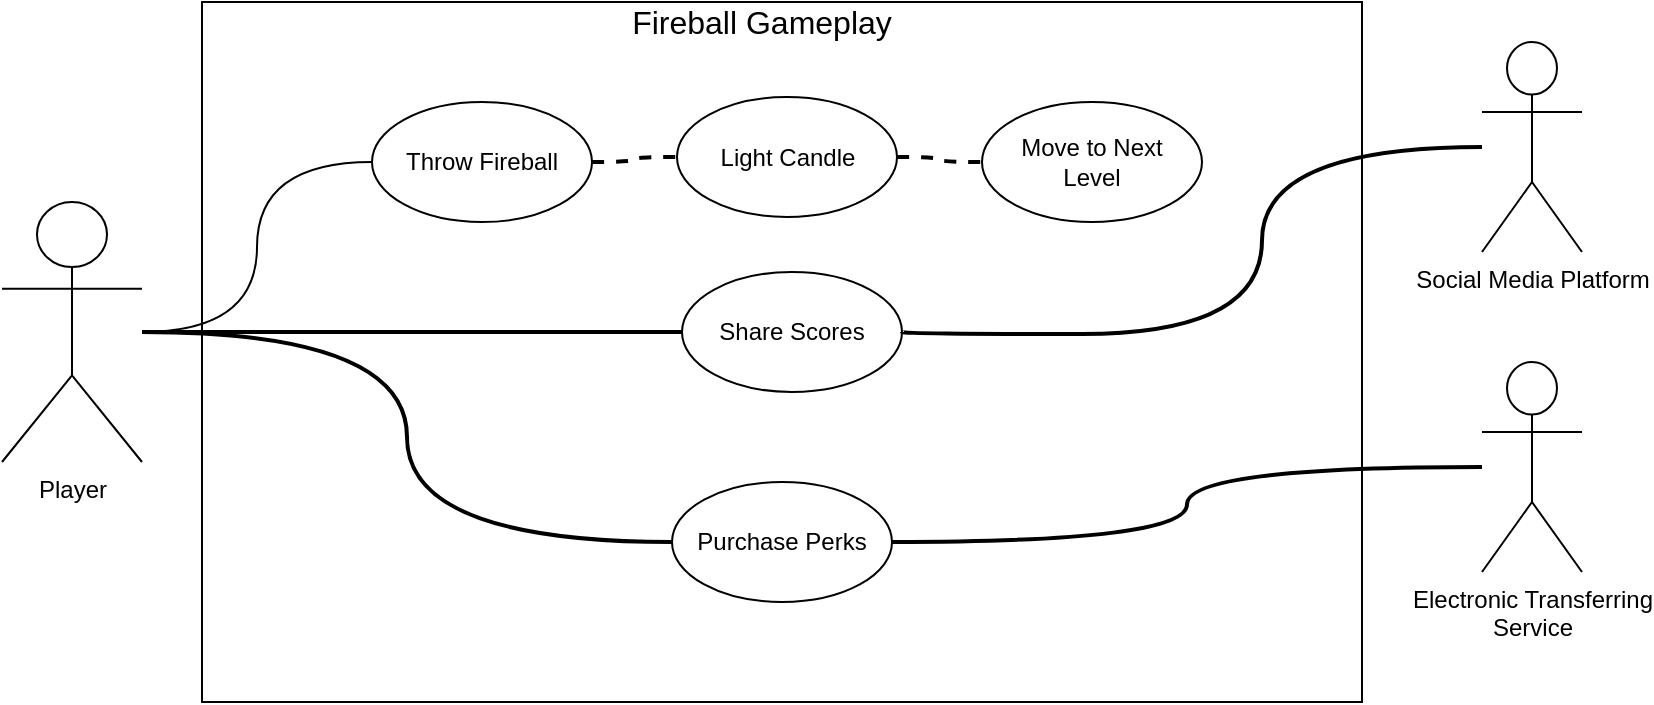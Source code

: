 <mxfile version="12.0.0" type="github" pages="1"><diagram id="15McA9VAt4yEnuzQ-MtP" name="Use Case Diagram"><mxGraphModel dx="1097" dy="650" grid="1" gridSize="10" guides="1" tooltips="1" connect="1" arrows="1" fold="1" page="1" pageScale="1" pageWidth="1100" pageHeight="850" math="0" shadow="0"><root><mxCell id="0"/><mxCell id="1" parent="0"/><mxCell id="nuLCtRWYFUK8922ehPzj-2" value="" style="rounded=0;whiteSpace=wrap;html=1;" vertex="1" parent="1"><mxGeometry x="120" y="40" width="580" height="350" as="geometry"/></mxCell><mxCell id="nuLCtRWYFUK8922ehPzj-11" value="" style="edgeStyle=orthogonalEdgeStyle;orthogonalLoop=1;jettySize=auto;html=1;fontSize=16;curved=1;endArrow=none;endFill=0;" edge="1" parent="1" source="nuLCtRWYFUK8922ehPzj-3" target="nuLCtRWYFUK8922ehPzj-7"><mxGeometry relative="1" as="geometry"><mxPoint x="50" y="350" as="targetPoint"/></mxGeometry></mxCell><mxCell id="nuLCtRWYFUK8922ehPzj-15" value="" style="edgeStyle=orthogonalEdgeStyle;curved=1;orthogonalLoop=1;jettySize=auto;html=1;endArrow=none;endFill=0;strokeWidth=2;fontSize=16;entryX=0;entryY=0.5;entryDx=0;entryDy=0;" edge="1" parent="1" source="nuLCtRWYFUK8922ehPzj-3" target="nuLCtRWYFUK8922ehPzj-9"><mxGeometry relative="1" as="geometry"><mxPoint x="55" y="300.0" as="targetPoint"/></mxGeometry></mxCell><mxCell id="nuLCtRWYFUK8922ehPzj-17" value="" style="edgeStyle=orthogonalEdgeStyle;curved=1;orthogonalLoop=1;jettySize=auto;html=1;endArrow=none;endFill=0;strokeWidth=2;fontSize=16;entryX=0;entryY=0.5;entryDx=0;entryDy=0;" edge="1" parent="1" source="nuLCtRWYFUK8922ehPzj-3" target="nuLCtRWYFUK8922ehPzj-10"><mxGeometry relative="1" as="geometry"><mxPoint x="55" y="300.0" as="targetPoint"/></mxGeometry></mxCell><mxCell id="nuLCtRWYFUK8922ehPzj-3" value="Player" style="shape=umlActor;verticalLabelPosition=bottom;labelBackgroundColor=#ffffff;verticalAlign=top;html=1;outlineConnect=0;" vertex="1" parent="1"><mxGeometry x="20" y="140" width="70" height="130" as="geometry"/></mxCell><mxCell id="nuLCtRWYFUK8922ehPzj-20" value="" style="edgeStyle=orthogonalEdgeStyle;curved=1;orthogonalLoop=1;jettySize=auto;html=1;endArrow=none;endFill=0;strokeWidth=2;fontSize=16;dashed=1;" edge="1" parent="1" source="nuLCtRWYFUK8922ehPzj-7" target="nuLCtRWYFUK8922ehPzj-19"><mxGeometry relative="1" as="geometry"/></mxCell><mxCell id="nuLCtRWYFUK8922ehPzj-7" value="Throw Fireball" style="ellipse;whiteSpace=wrap;html=1;" vertex="1" parent="1"><mxGeometry x="205" y="90" width="110" height="60" as="geometry"/></mxCell><mxCell id="nuLCtRWYFUK8922ehPzj-23" value="" style="edgeStyle=orthogonalEdgeStyle;curved=1;orthogonalLoop=1;jettySize=auto;html=1;dashed=1;endArrow=none;endFill=0;strokeWidth=2;fontSize=16;" edge="1" parent="1" source="nuLCtRWYFUK8922ehPzj-19" target="nuLCtRWYFUK8922ehPzj-22"><mxGeometry relative="1" as="geometry"/></mxCell><mxCell id="nuLCtRWYFUK8922ehPzj-19" value="Light Candle" style="ellipse;whiteSpace=wrap;html=1;" vertex="1" parent="1"><mxGeometry x="357.5" y="87.5" width="110" height="60" as="geometry"/></mxCell><mxCell id="nuLCtRWYFUK8922ehPzj-22" value="Move to Next&lt;br&gt;Level" style="ellipse;whiteSpace=wrap;html=1;" vertex="1" parent="1"><mxGeometry x="510" y="90" width="110" height="60" as="geometry"/></mxCell><mxCell id="nuLCtRWYFUK8922ehPzj-8" value="Fireball Gameplay" style="text;html=1;strokeColor=none;fillColor=none;align=center;verticalAlign=middle;whiteSpace=wrap;rounded=0;fontSize=16;" vertex="1" parent="1"><mxGeometry x="330" y="40" width="140" height="20" as="geometry"/></mxCell><mxCell id="nuLCtRWYFUK8922ehPzj-9" value="Share Scores" style="ellipse;whiteSpace=wrap;html=1;" vertex="1" parent="1"><mxGeometry x="360" y="175" width="110" height="60" as="geometry"/></mxCell><mxCell id="nuLCtRWYFUK8922ehPzj-10" value="Purchase Perks" style="ellipse;whiteSpace=wrap;html=1;" vertex="1" parent="1"><mxGeometry x="355" y="280" width="110" height="60" as="geometry"/></mxCell><mxCell id="nuLCtRWYFUK8922ehPzj-28" value="" style="edgeStyle=orthogonalEdgeStyle;curved=1;orthogonalLoop=1;jettySize=auto;html=1;endArrow=none;endFill=0;strokeWidth=2;fontSize=16;entryX=1;entryY=0.5;entryDx=0;entryDy=0;" edge="1" parent="1" source="nuLCtRWYFUK8922ehPzj-12" target="nuLCtRWYFUK8922ehPzj-9"><mxGeometry relative="1" as="geometry"><Array as="points"><mxPoint x="650" y="113"/><mxPoint x="650" y="206"/></Array></mxGeometry></mxCell><mxCell id="nuLCtRWYFUK8922ehPzj-12" value="Social Media Platform" style="shape=umlActor;verticalLabelPosition=bottom;labelBackgroundColor=#ffffff;verticalAlign=top;html=1;outlineConnect=0;" vertex="1" parent="1"><mxGeometry x="760" y="60" width="50" height="105" as="geometry"/></mxCell><mxCell id="nuLCtRWYFUK8922ehPzj-29" value="" style="edgeStyle=orthogonalEdgeStyle;curved=1;orthogonalLoop=1;jettySize=auto;html=1;endArrow=none;endFill=0;strokeWidth=2;fontSize=16;entryX=1;entryY=0.5;entryDx=0;entryDy=0;" edge="1" parent="1" source="nuLCtRWYFUK8922ehPzj-13" target="nuLCtRWYFUK8922ehPzj-10"><mxGeometry relative="1" as="geometry"/></mxCell><mxCell id="nuLCtRWYFUK8922ehPzj-13" value="Electronic Transferring &lt;br&gt;Service" style="shape=umlActor;verticalLabelPosition=bottom;labelBackgroundColor=#ffffff;verticalAlign=top;html=1;outlineConnect=0;" vertex="1" parent="1"><mxGeometry x="760" y="220" width="50" height="105" as="geometry"/></mxCell></root></mxGraphModel></diagram></mxfile>